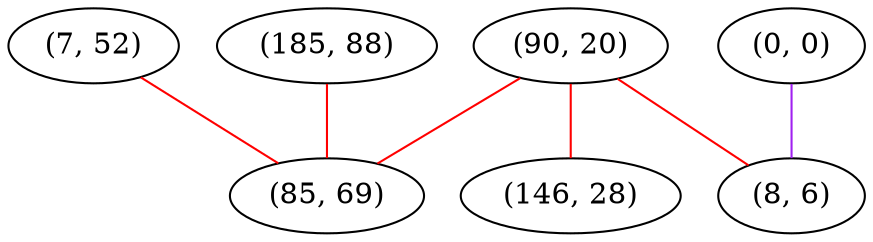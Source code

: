 graph "" {
"(7, 52)";
"(0, 0)";
"(90, 20)";
"(185, 88)";
"(146, 28)";
"(8, 6)";
"(85, 69)";
"(7, 52)" -- "(85, 69)"  [color=red, key=0, weight=1];
"(0, 0)" -- "(8, 6)"  [color=purple, key=0, weight=4];
"(90, 20)" -- "(8, 6)"  [color=red, key=0, weight=1];
"(90, 20)" -- "(85, 69)"  [color=red, key=0, weight=1];
"(90, 20)" -- "(146, 28)"  [color=red, key=0, weight=1];
"(185, 88)" -- "(85, 69)"  [color=red, key=0, weight=1];
}
